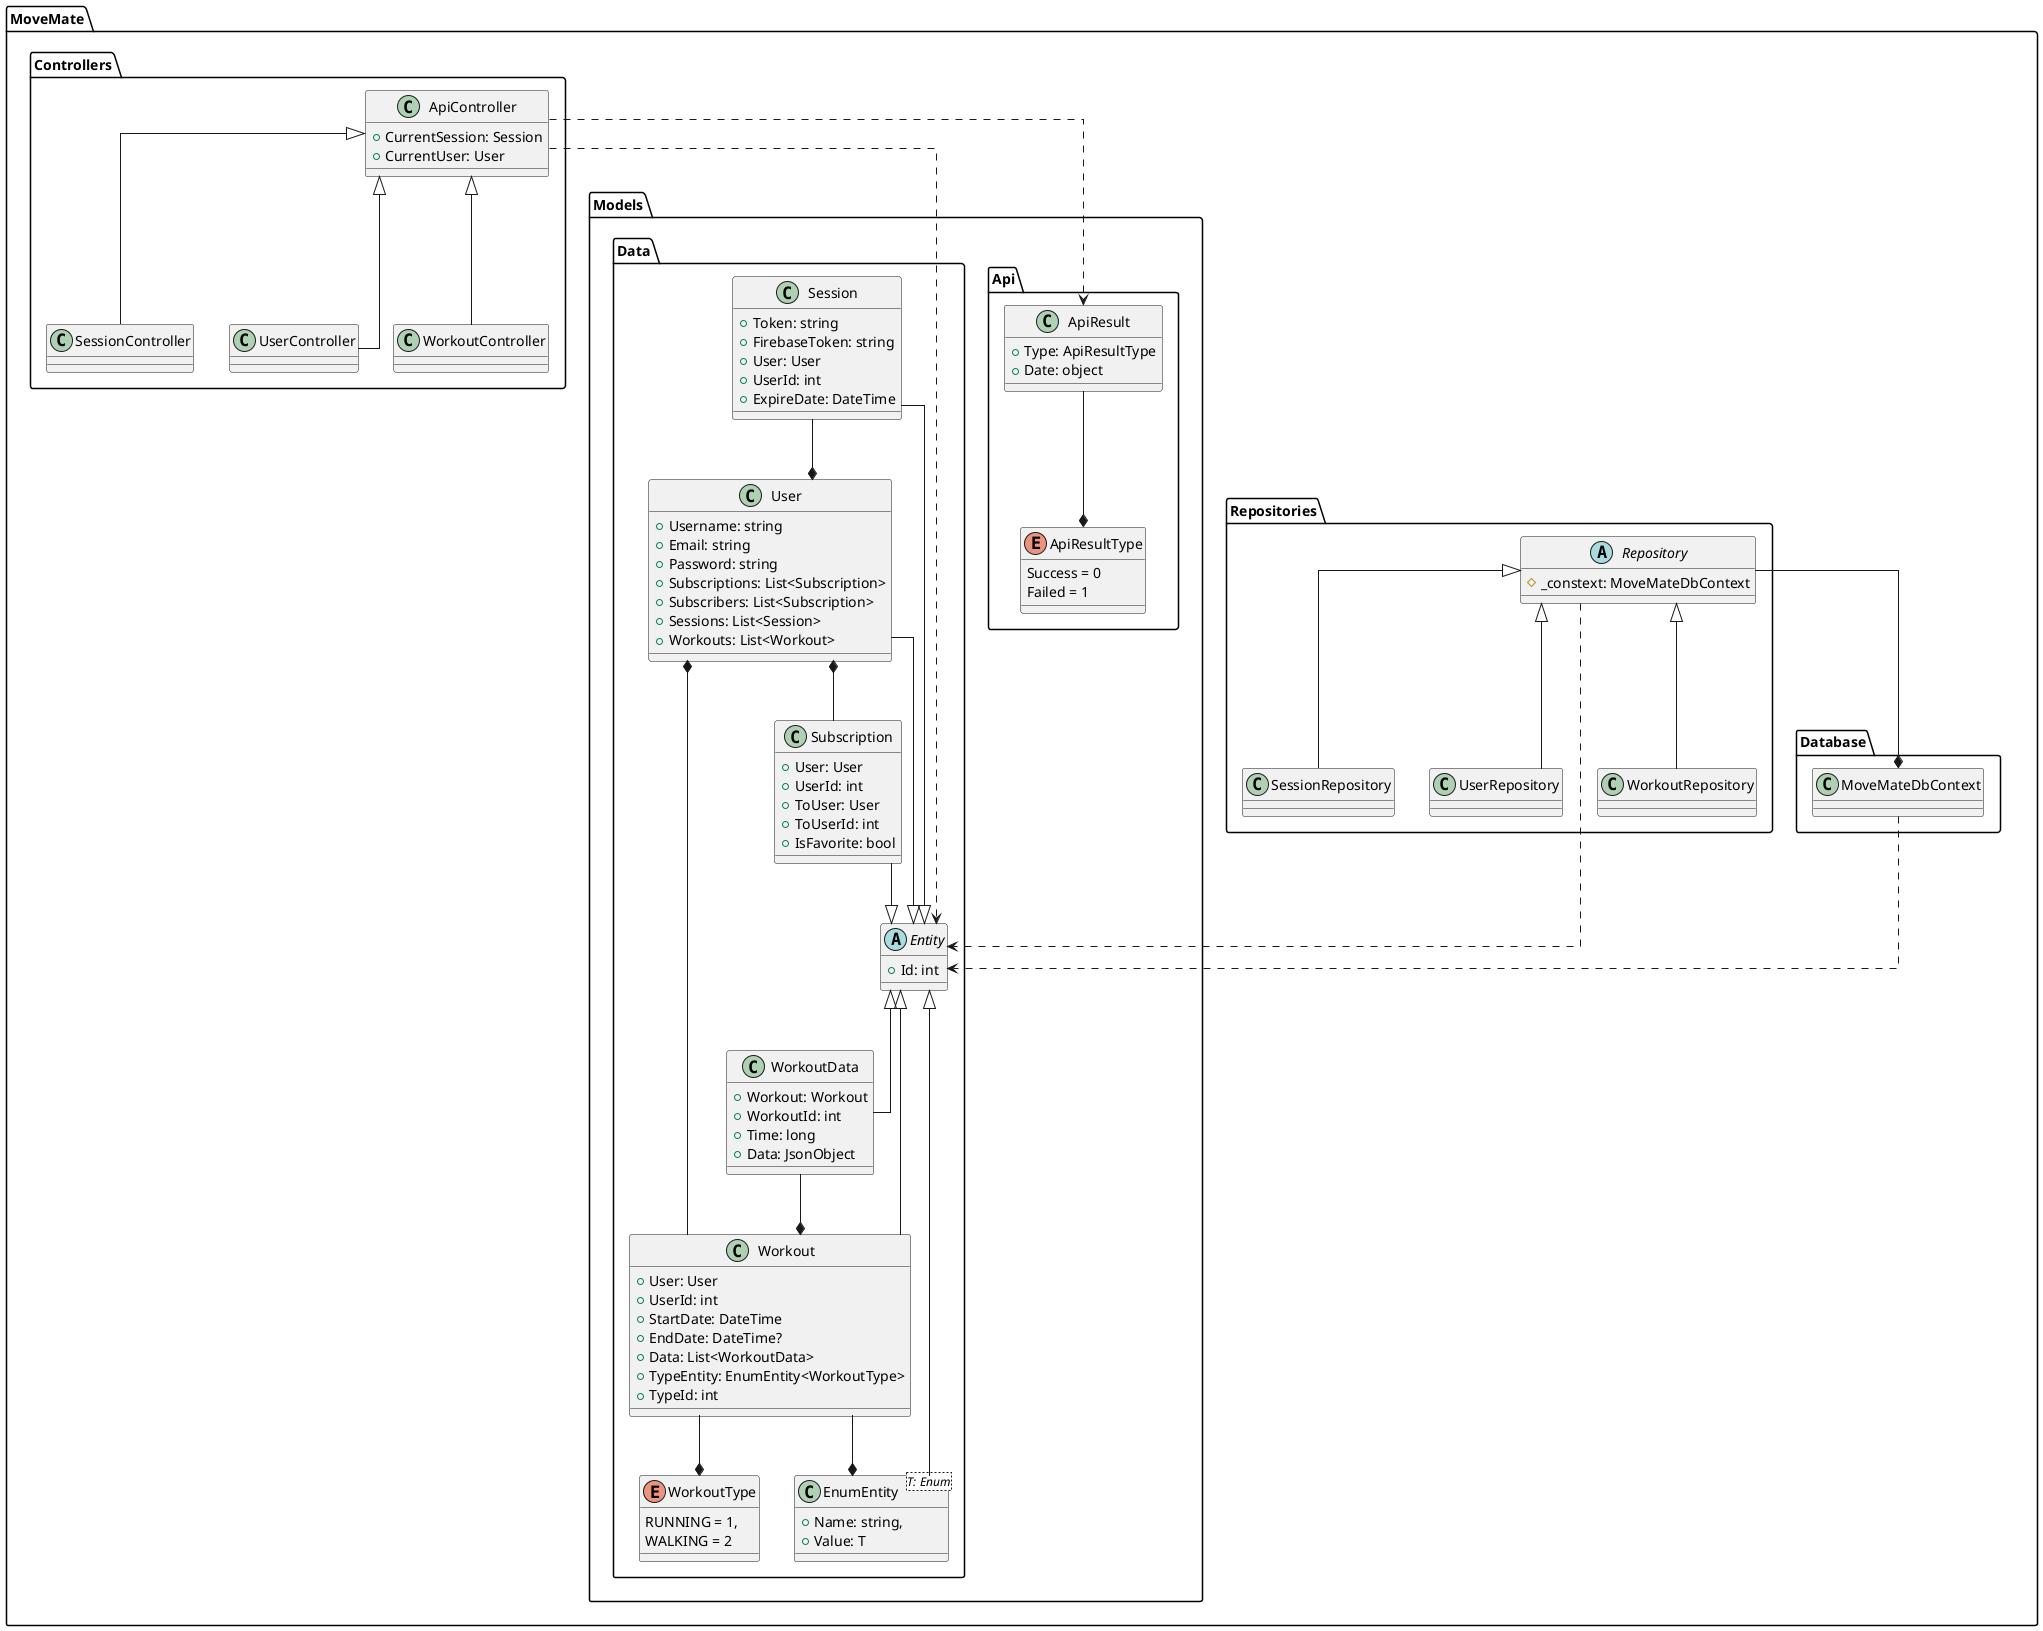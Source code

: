 @startuml Class diagram MoveMateApi

	skinparam linetype polyline
	skinparam linetype ortho

	namespace MoveMate {

		namespace Database {
			class MoveMateDbContext
		}
		
		namespace Repositories {
			abstract Repository {
				#_constext: MoveMateDbContext
			}

			class SessionRepository
			class UserRepository
			class WorkoutRepository

			Repository <|-- UserRepository
			Repository <|-- WorkoutRepository
			Repository <|-- SessionRepository
		}
		
		namespace Controllers {

			class ApiController {
				+CurrentSession: Session
				+CurrentUser: User
			}

			class SessionController
			class UserController
			class WorkoutController

			ApiController <|-- SessionController
			ApiController <|-- UserController
			ApiController <|-- WorkoutController
		}

		namespace Models {

			namespace Api {

				class ApiResult {
					+Type: ApiResultType
					+Date: object
				}

				enum ApiResultType {
					Success = 0
					Failed = 1
				}

				ApiResult --* ApiResultType
			}

			namespace Data {

				class Session {
					+Token: string
					+FirebaseToken: string
					+User: User
					+UserId: int
					+ExpireDate: DateTime
				}

				class Subscription {
					+User: User
					+UserId: int
					+ToUser: User
					+ToUserId: int
					+IsFavorite: bool
				}

				class User {		
					+Username: string
					+Email: string
					+Password: string
					+Subscriptions: List<Subscription>
				 	+Subscribers: List<Subscription>
					+Sessions: List<Session>
					+Workouts: List<Workout> 
				}

				User --|> Entity
				Session --|> Entity
				Subscription --|> Entity


				Session --* User 
				User *-- Subscription
				Workout --* User

				abstract Entity {
					+Id: int
				}

				class EnumEntity<T: Enum> {
					+Name: string,
					+Value: T
				}

				class Workout {
					+User: User
					+UserId: int
					+StartDate: DateTime
					+EndDate: DateTime?
					+Data: List<WorkoutData>
					+TypeEntity: EnumEntity<WorkoutType>
					+TypeId: int
				}
				
				class WorkoutData {
					+Workout: Workout
					+WorkoutId: int
					+Time: long
					+Data: JsonObject
				}

				enum WorkoutType {
					RUNNING = 1,
					WALKING = 2
				}

				Workout --* WorkoutType 
				Entity <|-- EnumEntity
				Entity <|-- Workout
				Entity <|-- WorkoutData
	

		
				Workout --* EnumEntity
				WorkoutData --* Workout



			}

		}
	}

	MoveMate.Repositories.Repository --* MoveMate.Database.MoveMateDbContext 
	MoveMate.Controllers.ApiController ..> MoveMate.Models.Api.ApiResult
	MoveMate.Controllers.ApiController ..> MoveMate.Models.Data.Entity
	MoveMate.Repositories.Repository ..> MoveMate.Models.Data.Entity
	MoveMate.Database.MoveMateDbContext ..> MoveMate.Models.Data.Entity

	' MoveMate.Database.MoveMateDbContext ..> MoveMate.Models.Data.User
	' MoveMate.Database.MoveMateDbContext ..> MoveMate.Models.Data.Session
	' MoveMate.Database.MoveMateDbContext ..> MoveMate.Models.Data.Subscription
	' MoveMate.Database.MoveMateDbContext ..> MoveMate.Models.Data.Workout
	' MoveMate.Database.MoveMateDbContext ..> MoveMate.Models.Data.WorkoutData
	' MoveMate.Database.MoveMateDbContext ..> MoveMate.Models.Data.EnumEntity

	' MoveMate.Repositories.UserRepository ..> MoveMate.Models.Data.User

@enduml